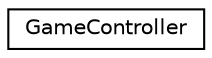 digraph "Graphical Class Hierarchy"
{
 // INTERACTIVE_SVG=YES
  edge [fontname="Helvetica",fontsize="10",labelfontname="Helvetica",labelfontsize="10"];
  node [fontname="Helvetica",fontsize="10",shape=record];
  rankdir="LR";
  Node1 [label="GameController",height=0.2,width=0.4,color="black", fillcolor="white", style="filled",URL="$df/de4/class_action_rpg_kit_1_1_game_controller.xhtml"];
}
